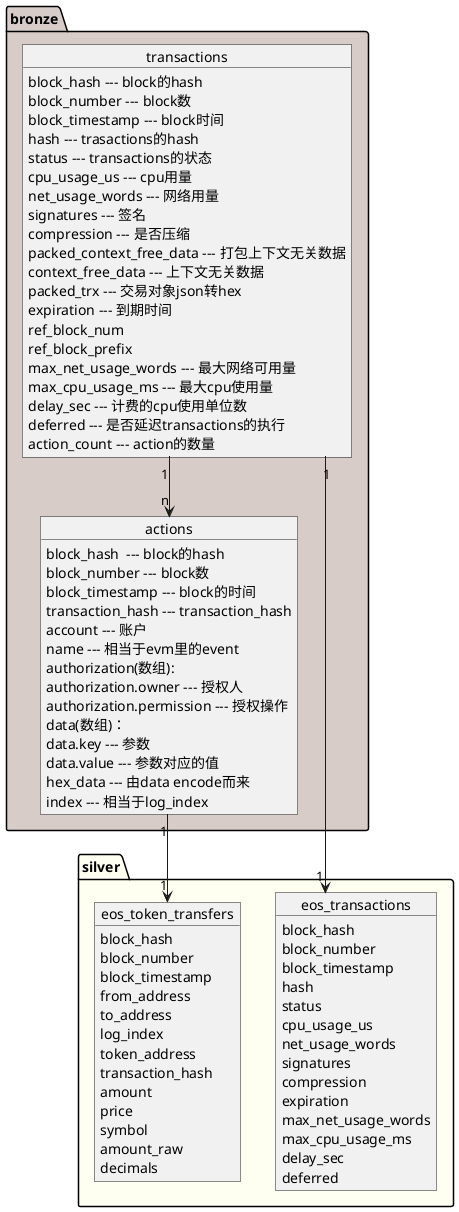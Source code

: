 @startuml
!define LIGHTBLUE

skinparam linetype polyline
skinparam linetype ortho

package bronze #D7CCC8 {
    object transactions{
        block_hash --- block的hash
        block_number --- block数
        block_timestamp --- block时间
        hash --- trasactions的hash
        status --- transactions的状态
        cpu_usage_us --- cpu用量
        net_usage_words --- 网络用量
        signatures --- 签名
        compression --- 是否压缩
        packed_context_free_data --- 打包上下文无关数据
        context_free_data --- 上下文无关数据
        packed_trx --- 交易对象json转hex
        expiration --- 到期时间
        ref_block_num
        ref_block_prefix
        max_net_usage_words --- 最大网络可用量
        max_cpu_usage_ms --- 最大cpu使用量
        delay_sec --- 计费的cpu使用单位数
        deferred --- 是否延迟transactions的执行
        action_count --- action的数量
    }

    object actions {
        block_hash  --- block的hash
        block_number --- block数
        block_timestamp --- block的时间
        transaction_hash --- transaction_hash
        account --- 账户
        name --- 相当于evm里的event
        authorization(数组):
        authorization.owner --- 授权人
        authorization.permission --- 授权操作
        data(数组)：
        data.key --- 参数
        data.value --- 参数对应的值
        hex_data --- 由data encode而来
        index --- 相当于log_index
    }
}

package silver #fffff1{
    object eos_token_transfers {
        block_hash
        block_number
        block_timestamp
        from_address
        to_address
        log_index
        token_address
        transaction_hash
        amount
        price
        symbol
        amount_raw
        decimals
    }

    object eos_transactions {
        block_hash
        block_number
        block_timestamp
        hash
        status
        cpu_usage_us
        net_usage_words
        signatures
        compression
        expiration
        max_net_usage_words
        max_cpu_usage_ms
        delay_sec
        deferred
    }
}





transactions "1" --> "n" actions
transactions "1" --> "1" eos_transactions
actions "1" --> "1" eos_token_transfers
@enduml